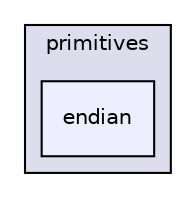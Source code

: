 digraph "src/OpenFOAM/primitives/endian" {
  bgcolor=transparent;
  compound=true
  node [ fontsize="10", fontname="Helvetica"];
  edge [ labelfontsize="10", labelfontname="Helvetica"];
  subgraph clusterdir_3e50f45338116b169052b428016851aa {
    graph [ bgcolor="#ddddee", pencolor="black", label="primitives" fontname="Helvetica", fontsize="10", URL="dir_3e50f45338116b169052b428016851aa.html"]
  dir_b969870e063da0027f3eeeec2b37d4ff [shape=box, label="endian", style="filled", fillcolor="#eeeeff", pencolor="black", URL="dir_b969870e063da0027f3eeeec2b37d4ff.html"];
  }
}
